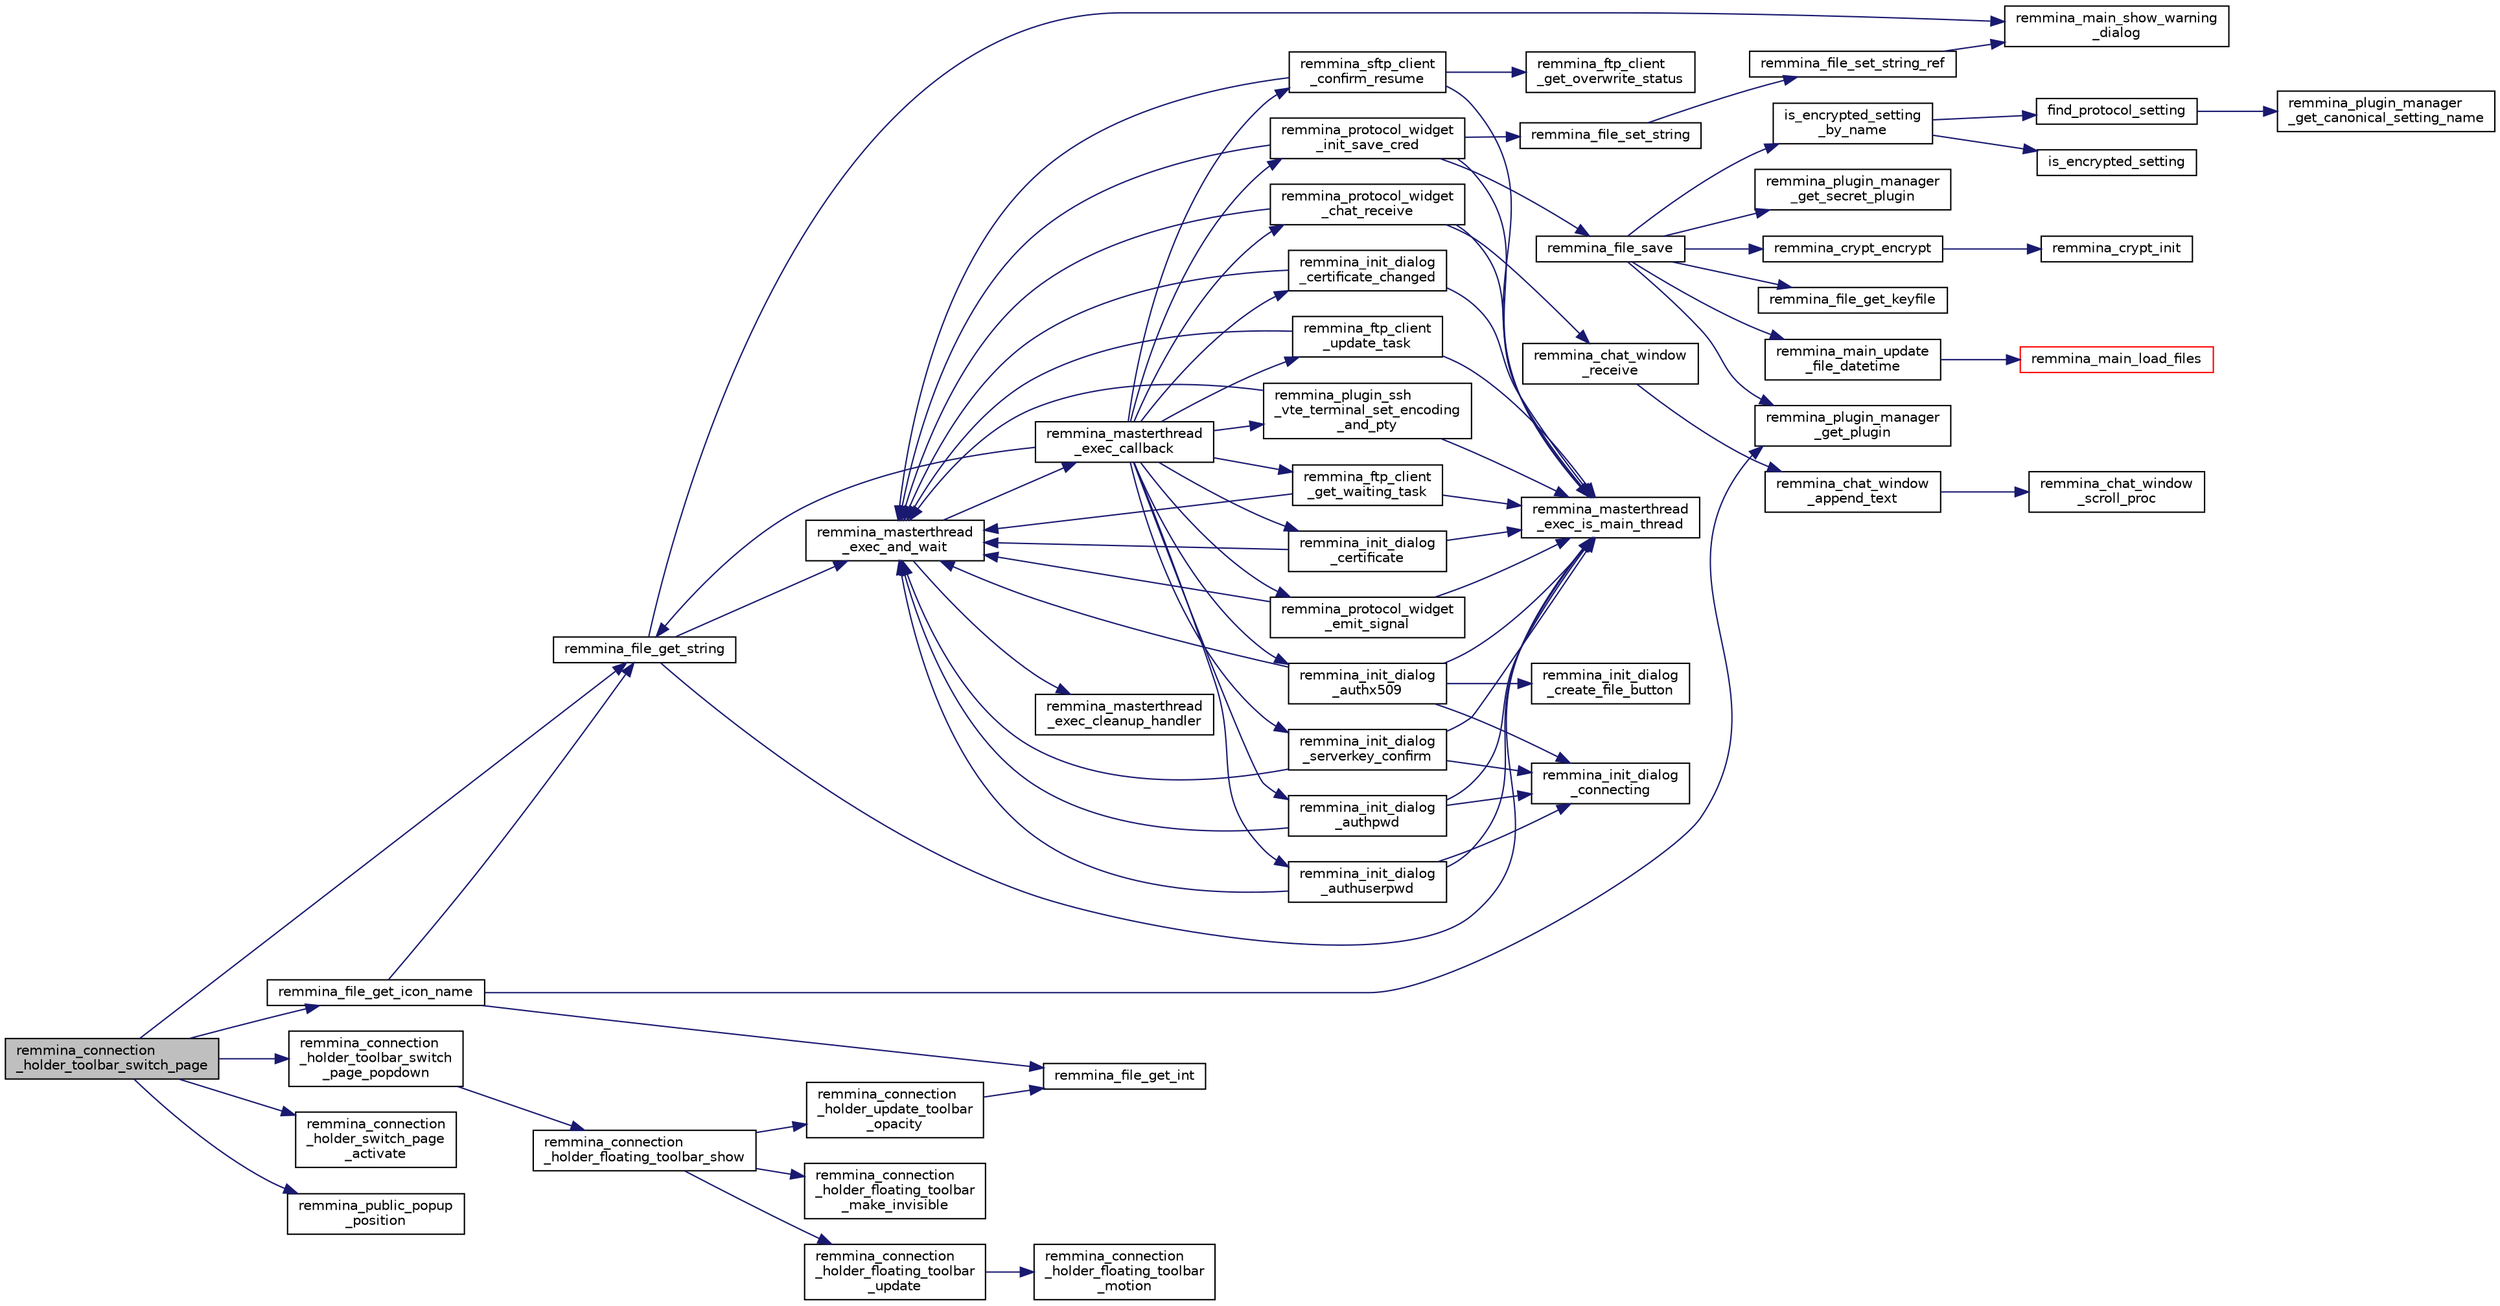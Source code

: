 digraph "remmina_connection_holder_toolbar_switch_page"
{
  edge [fontname="Helvetica",fontsize="10",labelfontname="Helvetica",labelfontsize="10"];
  node [fontname="Helvetica",fontsize="10",shape=record];
  rankdir="LR";
  Node9166 [label="remmina_connection\l_holder_toolbar_switch_page",height=0.2,width=0.4,color="black", fillcolor="grey75", style="filled", fontcolor="black"];
  Node9166 -> Node9167 [color="midnightblue",fontsize="10",style="solid",fontname="Helvetica"];
  Node9167 [label="remmina_file_get_string",height=0.2,width=0.4,color="black", fillcolor="white", style="filled",URL="$remmina__file_8c.html#a8eb1b213d9d08c6ad13683ce05f4355e"];
  Node9167 -> Node9168 [color="midnightblue",fontsize="10",style="solid",fontname="Helvetica"];
  Node9168 [label="remmina_masterthread\l_exec_is_main_thread",height=0.2,width=0.4,color="black", fillcolor="white", style="filled",URL="$remmina__masterthread__exec_8c.html#a3a52e863a3a3da6da6bb5d36c13b7ff4"];
  Node9167 -> Node9169 [color="midnightblue",fontsize="10",style="solid",fontname="Helvetica"];
  Node9169 [label="remmina_masterthread\l_exec_and_wait",height=0.2,width=0.4,color="black", fillcolor="white", style="filled",URL="$remmina__masterthread__exec_8c.html#a14628c2470cac50e87916a70ea05c97d"];
  Node9169 -> Node9170 [color="midnightblue",fontsize="10",style="solid",fontname="Helvetica"];
  Node9170 [label="remmina_masterthread\l_exec_cleanup_handler",height=0.2,width=0.4,color="black", fillcolor="white", style="filled",URL="$remmina__masterthread__exec_8c.html#a94985f15fd0d27c037824ee90b0ecd3c"];
  Node9169 -> Node9171 [color="midnightblue",fontsize="10",style="solid",fontname="Helvetica"];
  Node9171 [label="remmina_masterthread\l_exec_callback",height=0.2,width=0.4,color="black", fillcolor="white", style="filled",URL="$remmina__masterthread__exec_8c.html#ae5c4d736f1856249c255430e010a179f"];
  Node9171 -> Node9172 [color="midnightblue",fontsize="10",style="solid",fontname="Helvetica"];
  Node9172 [label="remmina_protocol_widget\l_init_save_cred",height=0.2,width=0.4,color="black", fillcolor="white", style="filled",URL="$remmina__protocol__widget_8c.html#a7ac09ee83afa8a1a60cadf56b0ec83a6"];
  Node9172 -> Node9168 [color="midnightblue",fontsize="10",style="solid",fontname="Helvetica"];
  Node9172 -> Node9169 [color="midnightblue",fontsize="10",style="solid",fontname="Helvetica"];
  Node9172 -> Node9173 [color="midnightblue",fontsize="10",style="solid",fontname="Helvetica"];
  Node9173 [label="remmina_file_set_string",height=0.2,width=0.4,color="black", fillcolor="white", style="filled",URL="$remmina__file_8c.html#a85ca1ca2d0bf9ef29e490c6f4527a954"];
  Node9173 -> Node9174 [color="midnightblue",fontsize="10",style="solid",fontname="Helvetica"];
  Node9174 [label="remmina_file_set_string_ref",height=0.2,width=0.4,color="black", fillcolor="white", style="filled",URL="$remmina__file_8c.html#a74951c1067a1a5e1341f5e1c1206dec6"];
  Node9174 -> Node9175 [color="midnightblue",fontsize="10",style="solid",fontname="Helvetica"];
  Node9175 [label="remmina_main_show_warning\l_dialog",height=0.2,width=0.4,color="black", fillcolor="white", style="filled",URL="$remmina__main_8c.html#ad99b9c0bf2fa8c166a8b4a09e06ffdf7"];
  Node9172 -> Node9176 [color="midnightblue",fontsize="10",style="solid",fontname="Helvetica"];
  Node9176 [label="remmina_file_save",height=0.2,width=0.4,color="black", fillcolor="white", style="filled",URL="$remmina__file_8c.html#a8c893a5deec9bc446bd89cc9973416c7"];
  Node9176 -> Node9177 [color="midnightblue",fontsize="10",style="solid",fontname="Helvetica"];
  Node9177 [label="remmina_file_get_keyfile",height=0.2,width=0.4,color="black", fillcolor="white", style="filled",URL="$remmina__file_8c.html#a89ec355adbf6e03ad16d7faf810af46f"];
  Node9176 -> Node9178 [color="midnightblue",fontsize="10",style="solid",fontname="Helvetica"];
  Node9178 [label="remmina_plugin_manager\l_get_plugin",height=0.2,width=0.4,color="black", fillcolor="white", style="filled",URL="$remmina__plugin__manager_8c.html#a3872c8656a8a3d5147bcc603471c1932"];
  Node9176 -> Node9179 [color="midnightblue",fontsize="10",style="solid",fontname="Helvetica"];
  Node9179 [label="remmina_plugin_manager\l_get_secret_plugin",height=0.2,width=0.4,color="black", fillcolor="white", style="filled",URL="$remmina__plugin__manager_8c.html#ad380a98f6624aa8c830015c8b428b7b4"];
  Node9176 -> Node9180 [color="midnightblue",fontsize="10",style="solid",fontname="Helvetica"];
  Node9180 [label="is_encrypted_setting\l_by_name",height=0.2,width=0.4,color="black", fillcolor="white", style="filled",URL="$remmina__file_8c.html#a72580559fa04082418a993fec4c77281"];
  Node9180 -> Node9181 [color="midnightblue",fontsize="10",style="solid",fontname="Helvetica"];
  Node9181 [label="find_protocol_setting",height=0.2,width=0.4,color="black", fillcolor="white", style="filled",URL="$remmina__file_8c.html#acc88ee6f5ba73bf9c3b05ab9368c952f"];
  Node9181 -> Node9182 [color="midnightblue",fontsize="10",style="solid",fontname="Helvetica"];
  Node9182 [label="remmina_plugin_manager\l_get_canonical_setting_name",height=0.2,width=0.4,color="black", fillcolor="white", style="filled",URL="$remmina__plugin__manager_8c.html#af60b8edfa50563ae4c7593efc3deed55"];
  Node9180 -> Node9183 [color="midnightblue",fontsize="10",style="solid",fontname="Helvetica"];
  Node9183 [label="is_encrypted_setting",height=0.2,width=0.4,color="black", fillcolor="white", style="filled",URL="$remmina__file_8c.html#a29920ae737817d3f6c673bacbbf11ca1"];
  Node9176 -> Node9184 [color="midnightblue",fontsize="10",style="solid",fontname="Helvetica"];
  Node9184 [label="remmina_crypt_encrypt",height=0.2,width=0.4,color="black", fillcolor="white", style="filled",URL="$remmina__crypt_8c.html#aa02cf0fed3eb68d6a89815c3ba3bf7b1"];
  Node9184 -> Node9185 [color="midnightblue",fontsize="10",style="solid",fontname="Helvetica"];
  Node9185 [label="remmina_crypt_init",height=0.2,width=0.4,color="black", fillcolor="white", style="filled",URL="$remmina__crypt_8c.html#ae097c169aefdd5d83a57fc1bde511171"];
  Node9176 -> Node9186 [color="midnightblue",fontsize="10",style="solid",fontname="Helvetica"];
  Node9186 [label="remmina_main_update\l_file_datetime",height=0.2,width=0.4,color="black", fillcolor="white", style="filled",URL="$remmina__main_8c.html#a5ae0372dafe41f96a09097c07d1b270a"];
  Node9186 -> Node9187 [color="midnightblue",fontsize="10",style="solid",fontname="Helvetica"];
  Node9187 [label="remmina_main_load_files",height=0.2,width=0.4,color="red", fillcolor="white", style="filled",URL="$remmina__main_8c.html#a3617295e74fa84edbd41dedc601402a7"];
  Node9171 -> Node9219 [color="midnightblue",fontsize="10",style="solid",fontname="Helvetica"];
  Node9219 [label="remmina_protocol_widget\l_chat_receive",height=0.2,width=0.4,color="black", fillcolor="white", style="filled",URL="$remmina__protocol__widget_8c.html#ae2522242b3f39ee84ee8cf75170de0c0"];
  Node9219 -> Node9168 [color="midnightblue",fontsize="10",style="solid",fontname="Helvetica"];
  Node9219 -> Node9169 [color="midnightblue",fontsize="10",style="solid",fontname="Helvetica"];
  Node9219 -> Node9220 [color="midnightblue",fontsize="10",style="solid",fontname="Helvetica"];
  Node9220 [label="remmina_chat_window\l_receive",height=0.2,width=0.4,color="black", fillcolor="white", style="filled",URL="$remmina__chat__window_8c.html#a45724aed5474dd741563ffbf89237022"];
  Node9220 -> Node9221 [color="midnightblue",fontsize="10",style="solid",fontname="Helvetica"];
  Node9221 [label="remmina_chat_window\l_append_text",height=0.2,width=0.4,color="black", fillcolor="white", style="filled",URL="$remmina__chat__window_8c.html#adfffc86df4856aabe2593de07742985f"];
  Node9221 -> Node9222 [color="midnightblue",fontsize="10",style="solid",fontname="Helvetica"];
  Node9222 [label="remmina_chat_window\l_scroll_proc",height=0.2,width=0.4,color="black", fillcolor="white", style="filled",URL="$remmina__chat__window_8c.html#a2a4bc3ded8ebf89c8f60d9b565fe2d70"];
  Node9171 -> Node9167 [color="midnightblue",fontsize="10",style="solid",fontname="Helvetica"];
  Node9171 -> Node9223 [color="midnightblue",fontsize="10",style="solid",fontname="Helvetica"];
  Node9223 [label="remmina_init_dialog\l_serverkey_confirm",height=0.2,width=0.4,color="black", fillcolor="white", style="filled",URL="$remmina__init__dialog_8c.html#a11fba22fe5f7f85985e01b499a52e534"];
  Node9223 -> Node9168 [color="midnightblue",fontsize="10",style="solid",fontname="Helvetica"];
  Node9223 -> Node9169 [color="midnightblue",fontsize="10",style="solid",fontname="Helvetica"];
  Node9223 -> Node9224 [color="midnightblue",fontsize="10",style="solid",fontname="Helvetica"];
  Node9224 [label="remmina_init_dialog\l_connecting",height=0.2,width=0.4,color="black", fillcolor="white", style="filled",URL="$remmina__init__dialog_8c.html#a7602c5b714e02a10506977dd983e7446"];
  Node9171 -> Node9225 [color="midnightblue",fontsize="10",style="solid",fontname="Helvetica"];
  Node9225 [label="remmina_init_dialog\l_authpwd",height=0.2,width=0.4,color="black", fillcolor="white", style="filled",URL="$remmina__init__dialog_8c.html#a755fc90b41b65cd6106915ab501433fa"];
  Node9225 -> Node9168 [color="midnightblue",fontsize="10",style="solid",fontname="Helvetica"];
  Node9225 -> Node9169 [color="midnightblue",fontsize="10",style="solid",fontname="Helvetica"];
  Node9225 -> Node9224 [color="midnightblue",fontsize="10",style="solid",fontname="Helvetica"];
  Node9171 -> Node9226 [color="midnightblue",fontsize="10",style="solid",fontname="Helvetica"];
  Node9226 [label="remmina_init_dialog\l_authuserpwd",height=0.2,width=0.4,color="black", fillcolor="white", style="filled",URL="$remmina__init__dialog_8c.html#ad941f2348cd1752fc9d58c263690726c"];
  Node9226 -> Node9168 [color="midnightblue",fontsize="10",style="solid",fontname="Helvetica"];
  Node9226 -> Node9169 [color="midnightblue",fontsize="10",style="solid",fontname="Helvetica"];
  Node9226 -> Node9224 [color="midnightblue",fontsize="10",style="solid",fontname="Helvetica"];
  Node9171 -> Node9227 [color="midnightblue",fontsize="10",style="solid",fontname="Helvetica"];
  Node9227 [label="remmina_init_dialog\l_certificate",height=0.2,width=0.4,color="black", fillcolor="white", style="filled",URL="$remmina__init__dialog_8c.html#abd47233840e1eefc1d511bc4e153b98b"];
  Node9227 -> Node9168 [color="midnightblue",fontsize="10",style="solid",fontname="Helvetica"];
  Node9227 -> Node9169 [color="midnightblue",fontsize="10",style="solid",fontname="Helvetica"];
  Node9171 -> Node9228 [color="midnightblue",fontsize="10",style="solid",fontname="Helvetica"];
  Node9228 [label="remmina_init_dialog\l_certificate_changed",height=0.2,width=0.4,color="black", fillcolor="white", style="filled",URL="$remmina__init__dialog_8c.html#a07e0824fe19e8169d076878aca502fc8"];
  Node9228 -> Node9168 [color="midnightblue",fontsize="10",style="solid",fontname="Helvetica"];
  Node9228 -> Node9169 [color="midnightblue",fontsize="10",style="solid",fontname="Helvetica"];
  Node9171 -> Node9229 [color="midnightblue",fontsize="10",style="solid",fontname="Helvetica"];
  Node9229 [label="remmina_init_dialog\l_authx509",height=0.2,width=0.4,color="black", fillcolor="white", style="filled",URL="$remmina__init__dialog_8c.html#a022dc4f1c87b00dac294837358394ddf"];
  Node9229 -> Node9168 [color="midnightblue",fontsize="10",style="solid",fontname="Helvetica"];
  Node9229 -> Node9169 [color="midnightblue",fontsize="10",style="solid",fontname="Helvetica"];
  Node9229 -> Node9230 [color="midnightblue",fontsize="10",style="solid",fontname="Helvetica"];
  Node9230 [label="remmina_init_dialog\l_create_file_button",height=0.2,width=0.4,color="black", fillcolor="white", style="filled",URL="$remmina__init__dialog_8c.html#ad583daf796f4a3c43dbcce49ebcf240f"];
  Node9229 -> Node9224 [color="midnightblue",fontsize="10",style="solid",fontname="Helvetica"];
  Node9171 -> Node9231 [color="midnightblue",fontsize="10",style="solid",fontname="Helvetica"];
  Node9231 [label="remmina_ftp_client\l_update_task",height=0.2,width=0.4,color="black", fillcolor="white", style="filled",URL="$remmina__ftp__client_8c.html#ad96358f40ab056c91f796ddda886a1dd"];
  Node9231 -> Node9168 [color="midnightblue",fontsize="10",style="solid",fontname="Helvetica"];
  Node9231 -> Node9169 [color="midnightblue",fontsize="10",style="solid",fontname="Helvetica"];
  Node9171 -> Node9232 [color="midnightblue",fontsize="10",style="solid",fontname="Helvetica"];
  Node9232 [label="remmina_ftp_client\l_get_waiting_task",height=0.2,width=0.4,color="black", fillcolor="white", style="filled",URL="$remmina__ftp__client_8c.html#a33e4993b60c36eae89a6a0a943d28141"];
  Node9232 -> Node9168 [color="midnightblue",fontsize="10",style="solid",fontname="Helvetica"];
  Node9232 -> Node9169 [color="midnightblue",fontsize="10",style="solid",fontname="Helvetica"];
  Node9171 -> Node9233 [color="midnightblue",fontsize="10",style="solid",fontname="Helvetica"];
  Node9233 [label="remmina_protocol_widget\l_emit_signal",height=0.2,width=0.4,color="black", fillcolor="white", style="filled",URL="$remmina__protocol__widget_8c.html#ac3e5a7f14aef4adb2e57d35e9c180b3b"];
  Node9233 -> Node9168 [color="midnightblue",fontsize="10",style="solid",fontname="Helvetica"];
  Node9233 -> Node9169 [color="midnightblue",fontsize="10",style="solid",fontname="Helvetica"];
  Node9171 -> Node9234 [color="midnightblue",fontsize="10",style="solid",fontname="Helvetica"];
  Node9234 [label="remmina_sftp_client\l_confirm_resume",height=0.2,width=0.4,color="black", fillcolor="white", style="filled",URL="$remmina__sftp__client_8c.html#a138904893cb9c7f6535b8dfc7ba17e33"];
  Node9234 -> Node9235 [color="midnightblue",fontsize="10",style="solid",fontname="Helvetica"];
  Node9235 [label="remmina_ftp_client\l_get_overwrite_status",height=0.2,width=0.4,color="black", fillcolor="white", style="filled",URL="$remmina__ftp__client_8c.html#a20d0575c04eb24553aeba7d0316e7a2e"];
  Node9234 -> Node9168 [color="midnightblue",fontsize="10",style="solid",fontname="Helvetica"];
  Node9234 -> Node9169 [color="midnightblue",fontsize="10",style="solid",fontname="Helvetica"];
  Node9171 -> Node9236 [color="midnightblue",fontsize="10",style="solid",fontname="Helvetica"];
  Node9236 [label="remmina_plugin_ssh\l_vte_terminal_set_encoding\l_and_pty",height=0.2,width=0.4,color="black", fillcolor="white", style="filled",URL="$remmina__ssh__plugin_8c.html#adc8e3776e67abca9ab913bc33172e4ce"];
  Node9236 -> Node9168 [color="midnightblue",fontsize="10",style="solid",fontname="Helvetica"];
  Node9236 -> Node9169 [color="midnightblue",fontsize="10",style="solid",fontname="Helvetica"];
  Node9167 -> Node9175 [color="midnightblue",fontsize="10",style="solid",fontname="Helvetica"];
  Node9166 -> Node9208 [color="midnightblue",fontsize="10",style="solid",fontname="Helvetica"];
  Node9208 [label="remmina_file_get_icon_name",height=0.2,width=0.4,color="black", fillcolor="white", style="filled",URL="$remmina__file_8c.html#a2feb8e9e32f3ff4e2fac836e67a77331"];
  Node9208 -> Node9178 [color="midnightblue",fontsize="10",style="solid",fontname="Helvetica"];
  Node9208 -> Node9167 [color="midnightblue",fontsize="10",style="solid",fontname="Helvetica"];
  Node9208 -> Node9209 [color="midnightblue",fontsize="10",style="solid",fontname="Helvetica"];
  Node9209 [label="remmina_file_get_int",height=0.2,width=0.4,color="black", fillcolor="white", style="filled",URL="$remmina__file_8c.html#a4884356c195dcfb4ceacf641a1e74e66"];
  Node9166 -> Node9237 [color="midnightblue",fontsize="10",style="solid",fontname="Helvetica"];
  Node9237 [label="remmina_connection\l_holder_switch_page\l_activate",height=0.2,width=0.4,color="black", fillcolor="white", style="filled",URL="$remmina__connection__window_8c.html#a7db84f4e2649b46a81df340f10743f7f"];
  Node9166 -> Node9238 [color="midnightblue",fontsize="10",style="solid",fontname="Helvetica"];
  Node9238 [label="remmina_connection\l_holder_toolbar_switch\l_page_popdown",height=0.2,width=0.4,color="black", fillcolor="white", style="filled",URL="$remmina__connection__window_8c.html#ac8c524ed2e2854209d3c88df260e022f"];
  Node9238 -> Node9239 [color="midnightblue",fontsize="10",style="solid",fontname="Helvetica"];
  Node9239 [label="remmina_connection\l_holder_floating_toolbar_show",height=0.2,width=0.4,color="black", fillcolor="white", style="filled",URL="$remmina__connection__window_8c.html#a147924e56eceebe1f61e47bf5af2218a"];
  Node9239 -> Node9240 [color="midnightblue",fontsize="10",style="solid",fontname="Helvetica"];
  Node9240 [label="remmina_connection\l_holder_update_toolbar\l_opacity",height=0.2,width=0.4,color="black", fillcolor="white", style="filled",URL="$remmina__connection__window_8c.html#aac6895538e595984302a03c07bc51fbe"];
  Node9240 -> Node9209 [color="midnightblue",fontsize="10",style="solid",fontname="Helvetica"];
  Node9239 -> Node9241 [color="midnightblue",fontsize="10",style="solid",fontname="Helvetica"];
  Node9241 [label="remmina_connection\l_holder_floating_toolbar\l_make_invisible",height=0.2,width=0.4,color="black", fillcolor="white", style="filled",URL="$remmina__connection__window_8c.html#af12f8b64866588b7b2360cbc2681ec40"];
  Node9239 -> Node9242 [color="midnightblue",fontsize="10",style="solid",fontname="Helvetica"];
  Node9242 [label="remmina_connection\l_holder_floating_toolbar\l_update",height=0.2,width=0.4,color="black", fillcolor="white", style="filled",URL="$remmina__connection__window_8c.html#a2b7b33331e6fe8c8c70be62038f9f5ea"];
  Node9242 -> Node9243 [color="midnightblue",fontsize="10",style="solid",fontname="Helvetica"];
  Node9243 [label="remmina_connection\l_holder_floating_toolbar\l_motion",height=0.2,width=0.4,color="black", fillcolor="white", style="filled",URL="$remmina__connection__window_8c.html#a0a92f6f998590a56e44964f0345f942b"];
  Node9166 -> Node9244 [color="midnightblue",fontsize="10",style="solid",fontname="Helvetica"];
  Node9244 [label="remmina_public_popup\l_position",height=0.2,width=0.4,color="black", fillcolor="white", style="filled",URL="$remmina__public_8c.html#a92025b5f6512955f9c29608b5451a12c"];
}
